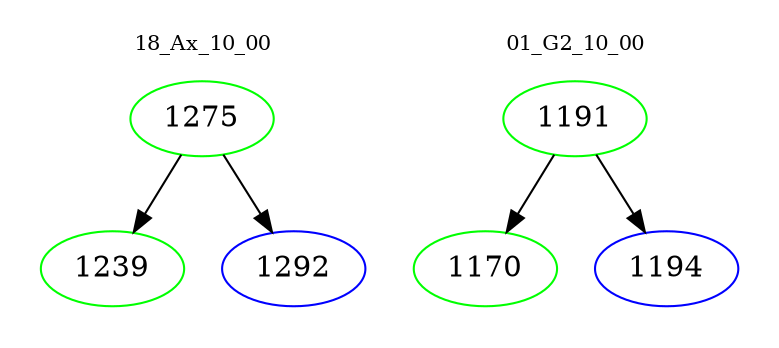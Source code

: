 digraph{
subgraph cluster_0 {
color = white
label = "18_Ax_10_00";
fontsize=10;
T0_1275 [label="1275", color="green"]
T0_1275 -> T0_1239 [color="black"]
T0_1239 [label="1239", color="green"]
T0_1275 -> T0_1292 [color="black"]
T0_1292 [label="1292", color="blue"]
}
subgraph cluster_1 {
color = white
label = "01_G2_10_00";
fontsize=10;
T1_1191 [label="1191", color="green"]
T1_1191 -> T1_1170 [color="black"]
T1_1170 [label="1170", color="green"]
T1_1191 -> T1_1194 [color="black"]
T1_1194 [label="1194", color="blue"]
}
}
